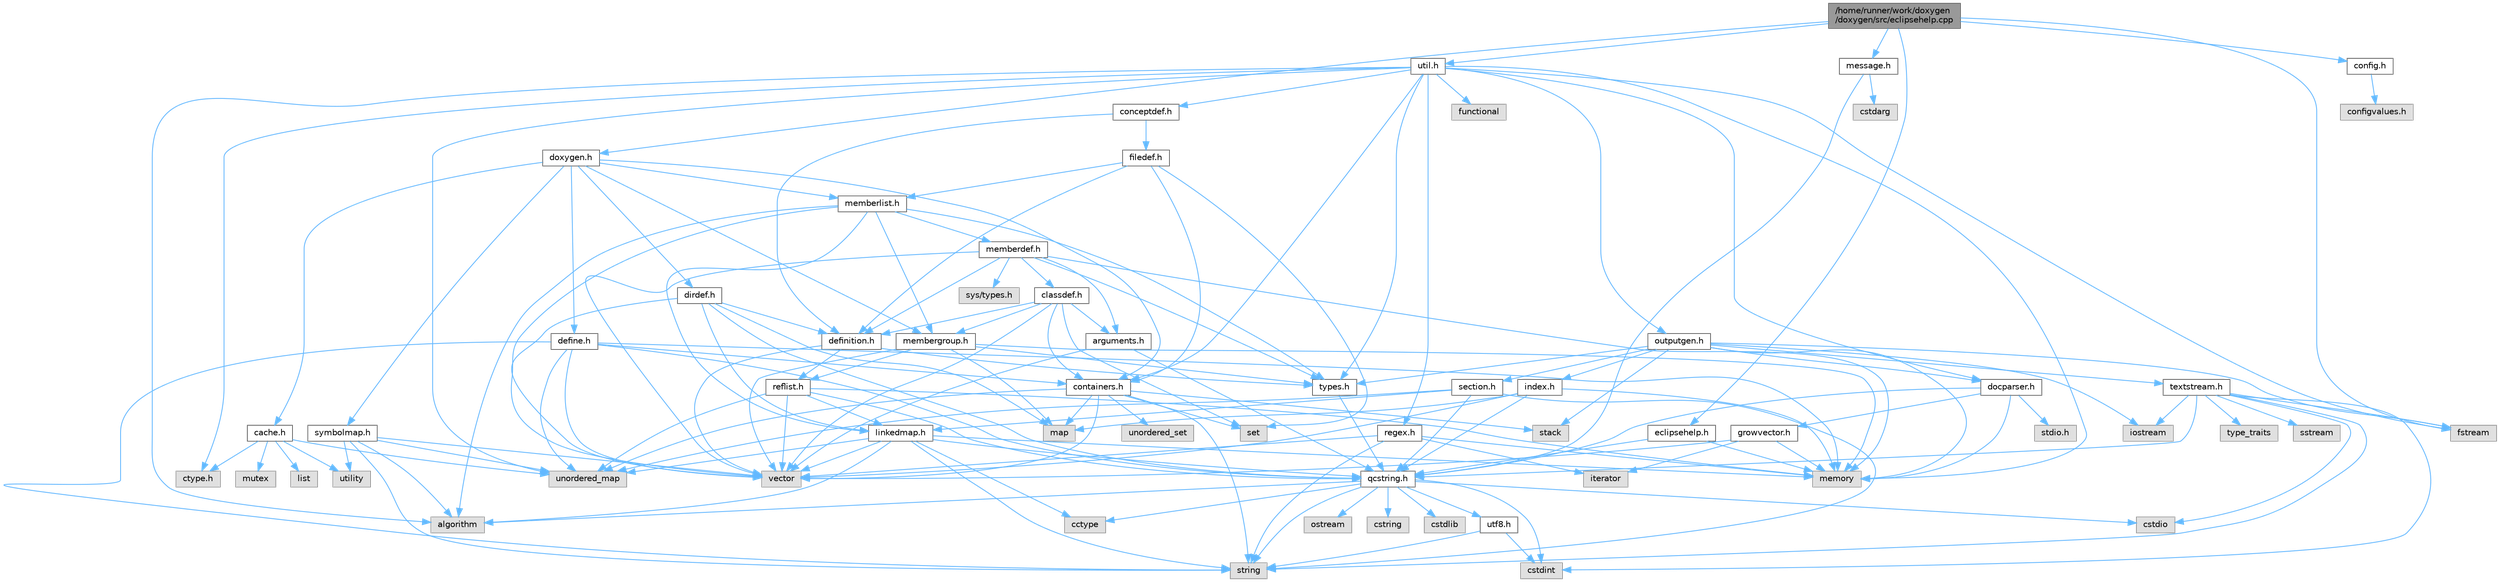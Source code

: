 digraph "/home/runner/work/doxygen/doxygen/src/eclipsehelp.cpp"
{
 // INTERACTIVE_SVG=YES
 // LATEX_PDF_SIZE
  bgcolor="transparent";
  edge [fontname=Helvetica,fontsize=10,labelfontname=Helvetica,labelfontsize=10];
  node [fontname=Helvetica,fontsize=10,shape=box,height=0.2,width=0.4];
  Node1 [label="/home/runner/work/doxygen\l/doxygen/src/eclipsehelp.cpp",height=0.2,width=0.4,color="gray40", fillcolor="grey60", style="filled", fontcolor="black",tooltip=" "];
  Node1 -> Node2 [color="steelblue1",style="solid"];
  Node2 [label="fstream",height=0.2,width=0.4,color="grey60", fillcolor="#E0E0E0", style="filled",tooltip=" "];
  Node1 -> Node3 [color="steelblue1",style="solid"];
  Node3 [label="eclipsehelp.h",height=0.2,width=0.4,color="grey40", fillcolor="white", style="filled",URL="$db/d9e/eclipsehelp_8h.html",tooltip=" "];
  Node3 -> Node4 [color="steelblue1",style="solid"];
  Node4 [label="memory",height=0.2,width=0.4,color="grey60", fillcolor="#E0E0E0", style="filled",tooltip=" "];
  Node3 -> Node5 [color="steelblue1",style="solid"];
  Node5 [label="qcstring.h",height=0.2,width=0.4,color="grey40", fillcolor="white", style="filled",URL="$d7/d5c/qcstring_8h.html",tooltip=" "];
  Node5 -> Node6 [color="steelblue1",style="solid"];
  Node6 [label="string",height=0.2,width=0.4,color="grey60", fillcolor="#E0E0E0", style="filled",tooltip=" "];
  Node5 -> Node7 [color="steelblue1",style="solid"];
  Node7 [label="algorithm",height=0.2,width=0.4,color="grey60", fillcolor="#E0E0E0", style="filled",tooltip=" "];
  Node5 -> Node8 [color="steelblue1",style="solid"];
  Node8 [label="cctype",height=0.2,width=0.4,color="grey60", fillcolor="#E0E0E0", style="filled",tooltip=" "];
  Node5 -> Node9 [color="steelblue1",style="solid"];
  Node9 [label="cstring",height=0.2,width=0.4,color="grey60", fillcolor="#E0E0E0", style="filled",tooltip=" "];
  Node5 -> Node10 [color="steelblue1",style="solid"];
  Node10 [label="cstdio",height=0.2,width=0.4,color="grey60", fillcolor="#E0E0E0", style="filled",tooltip=" "];
  Node5 -> Node11 [color="steelblue1",style="solid"];
  Node11 [label="cstdlib",height=0.2,width=0.4,color="grey60", fillcolor="#E0E0E0", style="filled",tooltip=" "];
  Node5 -> Node12 [color="steelblue1",style="solid"];
  Node12 [label="cstdint",height=0.2,width=0.4,color="grey60", fillcolor="#E0E0E0", style="filled",tooltip=" "];
  Node5 -> Node13 [color="steelblue1",style="solid"];
  Node13 [label="ostream",height=0.2,width=0.4,color="grey60", fillcolor="#E0E0E0", style="filled",tooltip=" "];
  Node5 -> Node14 [color="steelblue1",style="solid"];
  Node14 [label="utf8.h",height=0.2,width=0.4,color="grey40", fillcolor="white", style="filled",URL="$db/d7c/utf8_8h.html",tooltip="Various UTF8 related helper functions."];
  Node14 -> Node12 [color="steelblue1",style="solid"];
  Node14 -> Node6 [color="steelblue1",style="solid"];
  Node1 -> Node15 [color="steelblue1",style="solid"];
  Node15 [label="util.h",height=0.2,width=0.4,color="grey40", fillcolor="white", style="filled",URL="$d8/d3c/util_8h.html",tooltip="A bunch of utility functions."];
  Node15 -> Node4 [color="steelblue1",style="solid"];
  Node15 -> Node16 [color="steelblue1",style="solid"];
  Node16 [label="unordered_map",height=0.2,width=0.4,color="grey60", fillcolor="#E0E0E0", style="filled",tooltip=" "];
  Node15 -> Node7 [color="steelblue1",style="solid"];
  Node15 -> Node17 [color="steelblue1",style="solid"];
  Node17 [label="functional",height=0.2,width=0.4,color="grey60", fillcolor="#E0E0E0", style="filled",tooltip=" "];
  Node15 -> Node2 [color="steelblue1",style="solid"];
  Node15 -> Node18 [color="steelblue1",style="solid"];
  Node18 [label="ctype.h",height=0.2,width=0.4,color="grey60", fillcolor="#E0E0E0", style="filled",tooltip=" "];
  Node15 -> Node19 [color="steelblue1",style="solid"];
  Node19 [label="types.h",height=0.2,width=0.4,color="grey40", fillcolor="white", style="filled",URL="$d9/d49/types_8h.html",tooltip="This file contains a number of basic enums and types."];
  Node19 -> Node5 [color="steelblue1",style="solid"];
  Node15 -> Node20 [color="steelblue1",style="solid"];
  Node20 [label="docparser.h",height=0.2,width=0.4,color="grey40", fillcolor="white", style="filled",URL="$de/d9c/docparser_8h.html",tooltip=" "];
  Node20 -> Node21 [color="steelblue1",style="solid"];
  Node21 [label="stdio.h",height=0.2,width=0.4,color="grey60", fillcolor="#E0E0E0", style="filled",tooltip=" "];
  Node20 -> Node4 [color="steelblue1",style="solid"];
  Node20 -> Node5 [color="steelblue1",style="solid"];
  Node20 -> Node22 [color="steelblue1",style="solid"];
  Node22 [label="growvector.h",height=0.2,width=0.4,color="grey40", fillcolor="white", style="filled",URL="$d7/d50/growvector_8h.html",tooltip=" "];
  Node22 -> Node23 [color="steelblue1",style="solid"];
  Node23 [label="vector",height=0.2,width=0.4,color="grey60", fillcolor="#E0E0E0", style="filled",tooltip=" "];
  Node22 -> Node4 [color="steelblue1",style="solid"];
  Node22 -> Node24 [color="steelblue1",style="solid"];
  Node24 [label="iterator",height=0.2,width=0.4,color="grey60", fillcolor="#E0E0E0", style="filled",tooltip=" "];
  Node15 -> Node25 [color="steelblue1",style="solid"];
  Node25 [label="containers.h",height=0.2,width=0.4,color="grey40", fillcolor="white", style="filled",URL="$d5/d75/containers_8h.html",tooltip=" "];
  Node25 -> Node23 [color="steelblue1",style="solid"];
  Node25 -> Node6 [color="steelblue1",style="solid"];
  Node25 -> Node26 [color="steelblue1",style="solid"];
  Node26 [label="set",height=0.2,width=0.4,color="grey60", fillcolor="#E0E0E0", style="filled",tooltip=" "];
  Node25 -> Node27 [color="steelblue1",style="solid"];
  Node27 [label="map",height=0.2,width=0.4,color="grey60", fillcolor="#E0E0E0", style="filled",tooltip=" "];
  Node25 -> Node28 [color="steelblue1",style="solid"];
  Node28 [label="unordered_set",height=0.2,width=0.4,color="grey60", fillcolor="#E0E0E0", style="filled",tooltip=" "];
  Node25 -> Node16 [color="steelblue1",style="solid"];
  Node25 -> Node29 [color="steelblue1",style="solid"];
  Node29 [label="stack",height=0.2,width=0.4,color="grey60", fillcolor="#E0E0E0", style="filled",tooltip=" "];
  Node15 -> Node30 [color="steelblue1",style="solid"];
  Node30 [label="outputgen.h",height=0.2,width=0.4,color="grey40", fillcolor="white", style="filled",URL="$df/d06/outputgen_8h.html",tooltip=" "];
  Node30 -> Node4 [color="steelblue1",style="solid"];
  Node30 -> Node29 [color="steelblue1",style="solid"];
  Node30 -> Node31 [color="steelblue1",style="solid"];
  Node31 [label="iostream",height=0.2,width=0.4,color="grey60", fillcolor="#E0E0E0", style="filled",tooltip=" "];
  Node30 -> Node2 [color="steelblue1",style="solid"];
  Node30 -> Node19 [color="steelblue1",style="solid"];
  Node30 -> Node32 [color="steelblue1",style="solid"];
  Node32 [label="index.h",height=0.2,width=0.4,color="grey40", fillcolor="white", style="filled",URL="$d1/db5/index_8h.html",tooltip=" "];
  Node32 -> Node4 [color="steelblue1",style="solid"];
  Node32 -> Node23 [color="steelblue1",style="solid"];
  Node32 -> Node27 [color="steelblue1",style="solid"];
  Node32 -> Node5 [color="steelblue1",style="solid"];
  Node30 -> Node33 [color="steelblue1",style="solid"];
  Node33 [label="section.h",height=0.2,width=0.4,color="grey40", fillcolor="white", style="filled",URL="$d1/d2a/section_8h.html",tooltip=" "];
  Node33 -> Node6 [color="steelblue1",style="solid"];
  Node33 -> Node16 [color="steelblue1",style="solid"];
  Node33 -> Node5 [color="steelblue1",style="solid"];
  Node33 -> Node34 [color="steelblue1",style="solid"];
  Node34 [label="linkedmap.h",height=0.2,width=0.4,color="grey40", fillcolor="white", style="filled",URL="$da/de1/linkedmap_8h.html",tooltip=" "];
  Node34 -> Node16 [color="steelblue1",style="solid"];
  Node34 -> Node23 [color="steelblue1",style="solid"];
  Node34 -> Node4 [color="steelblue1",style="solid"];
  Node34 -> Node6 [color="steelblue1",style="solid"];
  Node34 -> Node7 [color="steelblue1",style="solid"];
  Node34 -> Node8 [color="steelblue1",style="solid"];
  Node34 -> Node5 [color="steelblue1",style="solid"];
  Node30 -> Node35 [color="steelblue1",style="solid"];
  Node35 [label="textstream.h",height=0.2,width=0.4,color="grey40", fillcolor="white", style="filled",URL="$d4/d7d/textstream_8h.html",tooltip=" "];
  Node35 -> Node6 [color="steelblue1",style="solid"];
  Node35 -> Node31 [color="steelblue1",style="solid"];
  Node35 -> Node36 [color="steelblue1",style="solid"];
  Node36 [label="sstream",height=0.2,width=0.4,color="grey60", fillcolor="#E0E0E0", style="filled",tooltip=" "];
  Node35 -> Node12 [color="steelblue1",style="solid"];
  Node35 -> Node10 [color="steelblue1",style="solid"];
  Node35 -> Node2 [color="steelblue1",style="solid"];
  Node35 -> Node37 [color="steelblue1",style="solid"];
  Node37 [label="type_traits",height=0.2,width=0.4,color="grey60", fillcolor="#E0E0E0", style="filled",tooltip=" "];
  Node35 -> Node5 [color="steelblue1",style="solid"];
  Node30 -> Node20 [color="steelblue1",style="solid"];
  Node15 -> Node38 [color="steelblue1",style="solid"];
  Node38 [label="regex.h",height=0.2,width=0.4,color="grey40", fillcolor="white", style="filled",URL="$d1/d21/regex_8h.html",tooltip=" "];
  Node38 -> Node4 [color="steelblue1",style="solid"];
  Node38 -> Node6 [color="steelblue1",style="solid"];
  Node38 -> Node23 [color="steelblue1",style="solid"];
  Node38 -> Node24 [color="steelblue1",style="solid"];
  Node15 -> Node39 [color="steelblue1",style="solid"];
  Node39 [label="conceptdef.h",height=0.2,width=0.4,color="grey40", fillcolor="white", style="filled",URL="$da/df1/conceptdef_8h.html",tooltip=" "];
  Node39 -> Node40 [color="steelblue1",style="solid"];
  Node40 [label="definition.h",height=0.2,width=0.4,color="grey40", fillcolor="white", style="filled",URL="$df/da1/definition_8h.html",tooltip=" "];
  Node40 -> Node23 [color="steelblue1",style="solid"];
  Node40 -> Node19 [color="steelblue1",style="solid"];
  Node40 -> Node41 [color="steelblue1",style="solid"];
  Node41 [label="reflist.h",height=0.2,width=0.4,color="grey40", fillcolor="white", style="filled",URL="$d1/d02/reflist_8h.html",tooltip=" "];
  Node41 -> Node23 [color="steelblue1",style="solid"];
  Node41 -> Node16 [color="steelblue1",style="solid"];
  Node41 -> Node4 [color="steelblue1",style="solid"];
  Node41 -> Node5 [color="steelblue1",style="solid"];
  Node41 -> Node34 [color="steelblue1",style="solid"];
  Node39 -> Node42 [color="steelblue1",style="solid"];
  Node42 [label="filedef.h",height=0.2,width=0.4,color="grey40", fillcolor="white", style="filled",URL="$d4/d3a/filedef_8h.html",tooltip=" "];
  Node42 -> Node26 [color="steelblue1",style="solid"];
  Node42 -> Node40 [color="steelblue1",style="solid"];
  Node42 -> Node43 [color="steelblue1",style="solid"];
  Node43 [label="memberlist.h",height=0.2,width=0.4,color="grey40", fillcolor="white", style="filled",URL="$dd/d78/memberlist_8h.html",tooltip=" "];
  Node43 -> Node23 [color="steelblue1",style="solid"];
  Node43 -> Node7 [color="steelblue1",style="solid"];
  Node43 -> Node44 [color="steelblue1",style="solid"];
  Node44 [label="memberdef.h",height=0.2,width=0.4,color="grey40", fillcolor="white", style="filled",URL="$d4/d46/memberdef_8h.html",tooltip=" "];
  Node44 -> Node23 [color="steelblue1",style="solid"];
  Node44 -> Node4 [color="steelblue1",style="solid"];
  Node44 -> Node45 [color="steelblue1",style="solid"];
  Node45 [label="sys/types.h",height=0.2,width=0.4,color="grey60", fillcolor="#E0E0E0", style="filled",tooltip=" "];
  Node44 -> Node19 [color="steelblue1",style="solid"];
  Node44 -> Node40 [color="steelblue1",style="solid"];
  Node44 -> Node46 [color="steelblue1",style="solid"];
  Node46 [label="arguments.h",height=0.2,width=0.4,color="grey40", fillcolor="white", style="filled",URL="$df/d9b/arguments_8h.html",tooltip=" "];
  Node46 -> Node23 [color="steelblue1",style="solid"];
  Node46 -> Node5 [color="steelblue1",style="solid"];
  Node44 -> Node47 [color="steelblue1",style="solid"];
  Node47 [label="classdef.h",height=0.2,width=0.4,color="grey40", fillcolor="white", style="filled",URL="$d1/da6/classdef_8h.html",tooltip=" "];
  Node47 -> Node23 [color="steelblue1",style="solid"];
  Node47 -> Node26 [color="steelblue1",style="solid"];
  Node47 -> Node25 [color="steelblue1",style="solid"];
  Node47 -> Node40 [color="steelblue1",style="solid"];
  Node47 -> Node46 [color="steelblue1",style="solid"];
  Node47 -> Node48 [color="steelblue1",style="solid"];
  Node48 [label="membergroup.h",height=0.2,width=0.4,color="grey40", fillcolor="white", style="filled",URL="$d9/d11/membergroup_8h.html",tooltip=" "];
  Node48 -> Node23 [color="steelblue1",style="solid"];
  Node48 -> Node27 [color="steelblue1",style="solid"];
  Node48 -> Node4 [color="steelblue1",style="solid"];
  Node48 -> Node19 [color="steelblue1",style="solid"];
  Node48 -> Node41 [color="steelblue1",style="solid"];
  Node43 -> Node34 [color="steelblue1",style="solid"];
  Node43 -> Node19 [color="steelblue1",style="solid"];
  Node43 -> Node48 [color="steelblue1",style="solid"];
  Node42 -> Node25 [color="steelblue1",style="solid"];
  Node1 -> Node49 [color="steelblue1",style="solid"];
  Node49 [label="config.h",height=0.2,width=0.4,color="grey40", fillcolor="white", style="filled",URL="$db/d16/config_8h.html",tooltip=" "];
  Node49 -> Node50 [color="steelblue1",style="solid"];
  Node50 [label="configvalues.h",height=0.2,width=0.4,color="grey60", fillcolor="#E0E0E0", style="filled",tooltip=" "];
  Node1 -> Node51 [color="steelblue1",style="solid"];
  Node51 [label="message.h",height=0.2,width=0.4,color="grey40", fillcolor="white", style="filled",URL="$d2/d0d/message_8h.html",tooltip=" "];
  Node51 -> Node52 [color="steelblue1",style="solid"];
  Node52 [label="cstdarg",height=0.2,width=0.4,color="grey60", fillcolor="#E0E0E0", style="filled",tooltip=" "];
  Node51 -> Node5 [color="steelblue1",style="solid"];
  Node1 -> Node53 [color="steelblue1",style="solid"];
  Node53 [label="doxygen.h",height=0.2,width=0.4,color="grey40", fillcolor="white", style="filled",URL="$d1/da1/doxygen_8h.html",tooltip=" "];
  Node53 -> Node25 [color="steelblue1",style="solid"];
  Node53 -> Node48 [color="steelblue1",style="solid"];
  Node53 -> Node54 [color="steelblue1",style="solid"];
  Node54 [label="dirdef.h",height=0.2,width=0.4,color="grey40", fillcolor="white", style="filled",URL="$d6/d15/dirdef_8h.html",tooltip=" "];
  Node54 -> Node23 [color="steelblue1",style="solid"];
  Node54 -> Node27 [color="steelblue1",style="solid"];
  Node54 -> Node5 [color="steelblue1",style="solid"];
  Node54 -> Node34 [color="steelblue1",style="solid"];
  Node54 -> Node40 [color="steelblue1",style="solid"];
  Node53 -> Node43 [color="steelblue1",style="solid"];
  Node53 -> Node55 [color="steelblue1",style="solid"];
  Node55 [label="define.h",height=0.2,width=0.4,color="grey40", fillcolor="white", style="filled",URL="$df/d67/define_8h.html",tooltip=" "];
  Node55 -> Node23 [color="steelblue1",style="solid"];
  Node55 -> Node4 [color="steelblue1",style="solid"];
  Node55 -> Node6 [color="steelblue1",style="solid"];
  Node55 -> Node16 [color="steelblue1",style="solid"];
  Node55 -> Node5 [color="steelblue1",style="solid"];
  Node55 -> Node25 [color="steelblue1",style="solid"];
  Node53 -> Node56 [color="steelblue1",style="solid"];
  Node56 [label="cache.h",height=0.2,width=0.4,color="grey40", fillcolor="white", style="filled",URL="$d3/d26/cache_8h.html",tooltip=" "];
  Node56 -> Node57 [color="steelblue1",style="solid"];
  Node57 [label="list",height=0.2,width=0.4,color="grey60", fillcolor="#E0E0E0", style="filled",tooltip=" "];
  Node56 -> Node16 [color="steelblue1",style="solid"];
  Node56 -> Node58 [color="steelblue1",style="solid"];
  Node58 [label="mutex",height=0.2,width=0.4,color="grey60", fillcolor="#E0E0E0", style="filled",tooltip=" "];
  Node56 -> Node59 [color="steelblue1",style="solid"];
  Node59 [label="utility",height=0.2,width=0.4,color="grey60", fillcolor="#E0E0E0", style="filled",tooltip=" "];
  Node56 -> Node18 [color="steelblue1",style="solid"];
  Node53 -> Node60 [color="steelblue1",style="solid"];
  Node60 [label="symbolmap.h",height=0.2,width=0.4,color="grey40", fillcolor="white", style="filled",URL="$d7/ddd/symbolmap_8h.html",tooltip=" "];
  Node60 -> Node7 [color="steelblue1",style="solid"];
  Node60 -> Node16 [color="steelblue1",style="solid"];
  Node60 -> Node23 [color="steelblue1",style="solid"];
  Node60 -> Node6 [color="steelblue1",style="solid"];
  Node60 -> Node59 [color="steelblue1",style="solid"];
}
